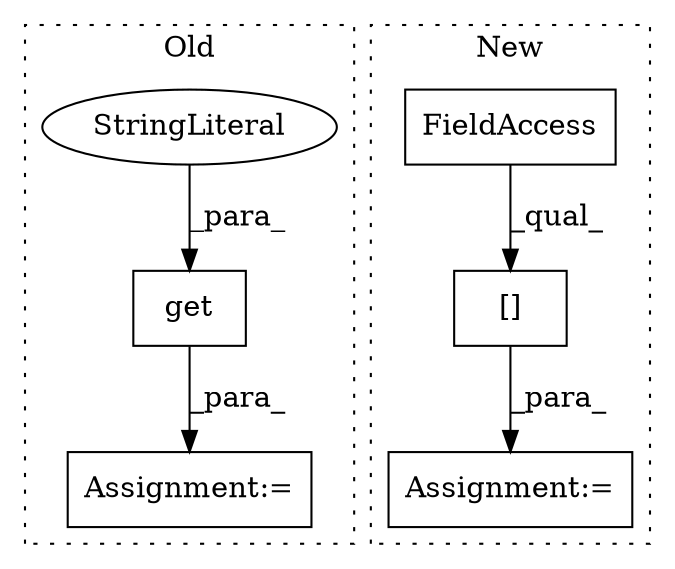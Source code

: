 digraph G {
subgraph cluster0 {
1 [label="get" a="32" s="54424,54447" l="4,1" shape="box"];
3 [label="StringLiteral" a="45" s="54428" l="19" shape="ellipse"];
5 [label="Assignment:=" a="7" s="54413" l="1" shape="box"];
label = "Old";
style="dotted";
}
subgraph cluster1 {
2 [label="[]" a="2" s="69729,69750" l="10,1" shape="box"];
4 [label="Assignment:=" a="7" s="69728" l="1" shape="box"];
6 [label="FieldAccess" a="22" s="69729" l="9" shape="box"];
label = "New";
style="dotted";
}
1 -> 5 [label="_para_"];
2 -> 4 [label="_para_"];
3 -> 1 [label="_para_"];
6 -> 2 [label="_qual_"];
}